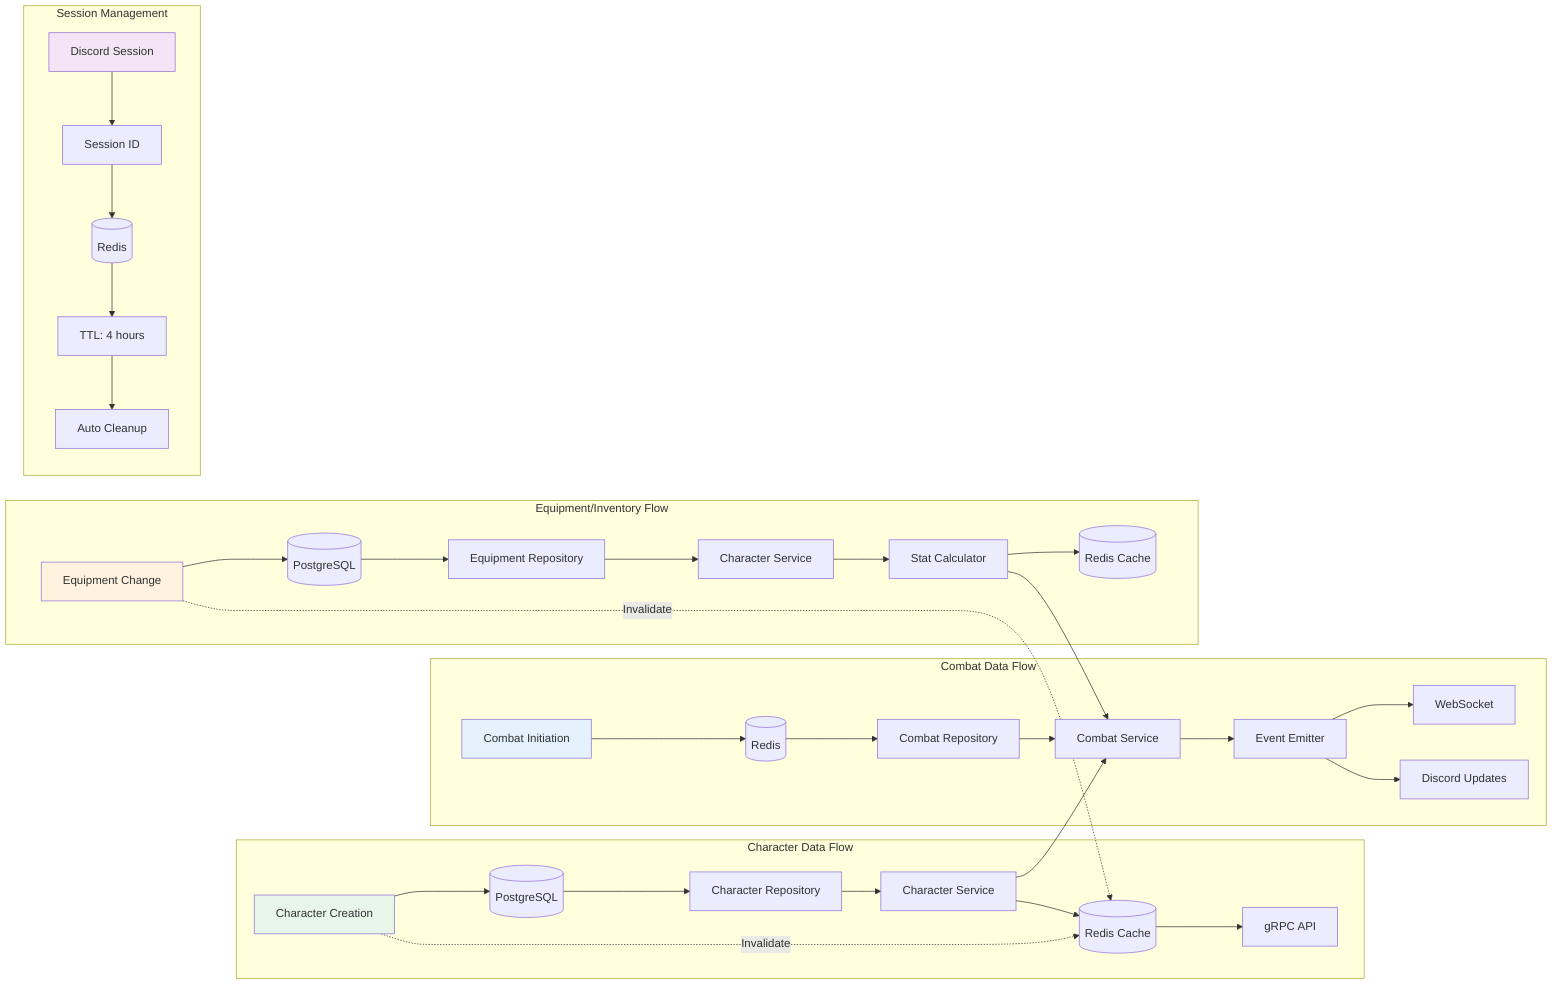 flowchart LR
    subgraph "Character Data Flow"
        CC[Character Creation] --> PG1[(PostgreSQL)]
        PG1 --> CR[Character Repository]
        CR --> CS[Character Service]
        CS --> CACHE1[(Redis Cache)]
        CACHE1 --> API1[gRPC API]
    end

    subgraph "Combat Data Flow"
        CI[Combat Initiation] --> REDIS1[(Redis)]
        REDIS1 --> CBR[Combat Repository]
        CBR --> CBS[Combat Service]
        CBS --> EVENT[Event Emitter]
        EVENT --> WS1[WebSocket]
        EVENT --> DC1[Discord Updates]
    end

    subgraph "Equipment/Inventory Flow"
        EQ[Equipment Change] --> PG2[(PostgreSQL)]
        PG2 --> ER[Equipment Repository]
        ER --> CS2[Character Service]
        CS2 --> CALC[Stat Calculator]
        CALC --> CACHE2[(Redis Cache)]
    end

    subgraph "Session Management"
        DS[Discord Session] --> SID[Session ID]
        SID --> REDIS2[(Redis)]
        REDIS2 --> TTL[TTL: 4 hours]
        TTL --> CLEAN[Auto Cleanup]
    end

    %% Cross-service data flow
    CS --> CBS
    CALC --> CBS
    
    %% Cache invalidation
    EQ -.->|Invalidate| CACHE1
    CC -.->|Invalidate| CACHE1

    style CC fill:#e8f5e9
    style CI fill:#e3f2fd
    style EQ fill:#fff3e0
    style DS fill:#f3e5f5